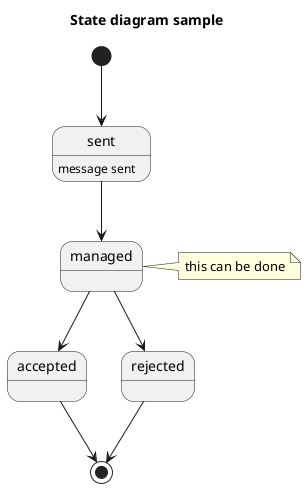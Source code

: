 @startuml
title State diagram sample
[*] --> sent
sent: message sent
sent --> managed
note right of managed: this can be done
managed --> accepted
managed --> rejected
accepted --> [*]
rejected --> [*]
@enduml

